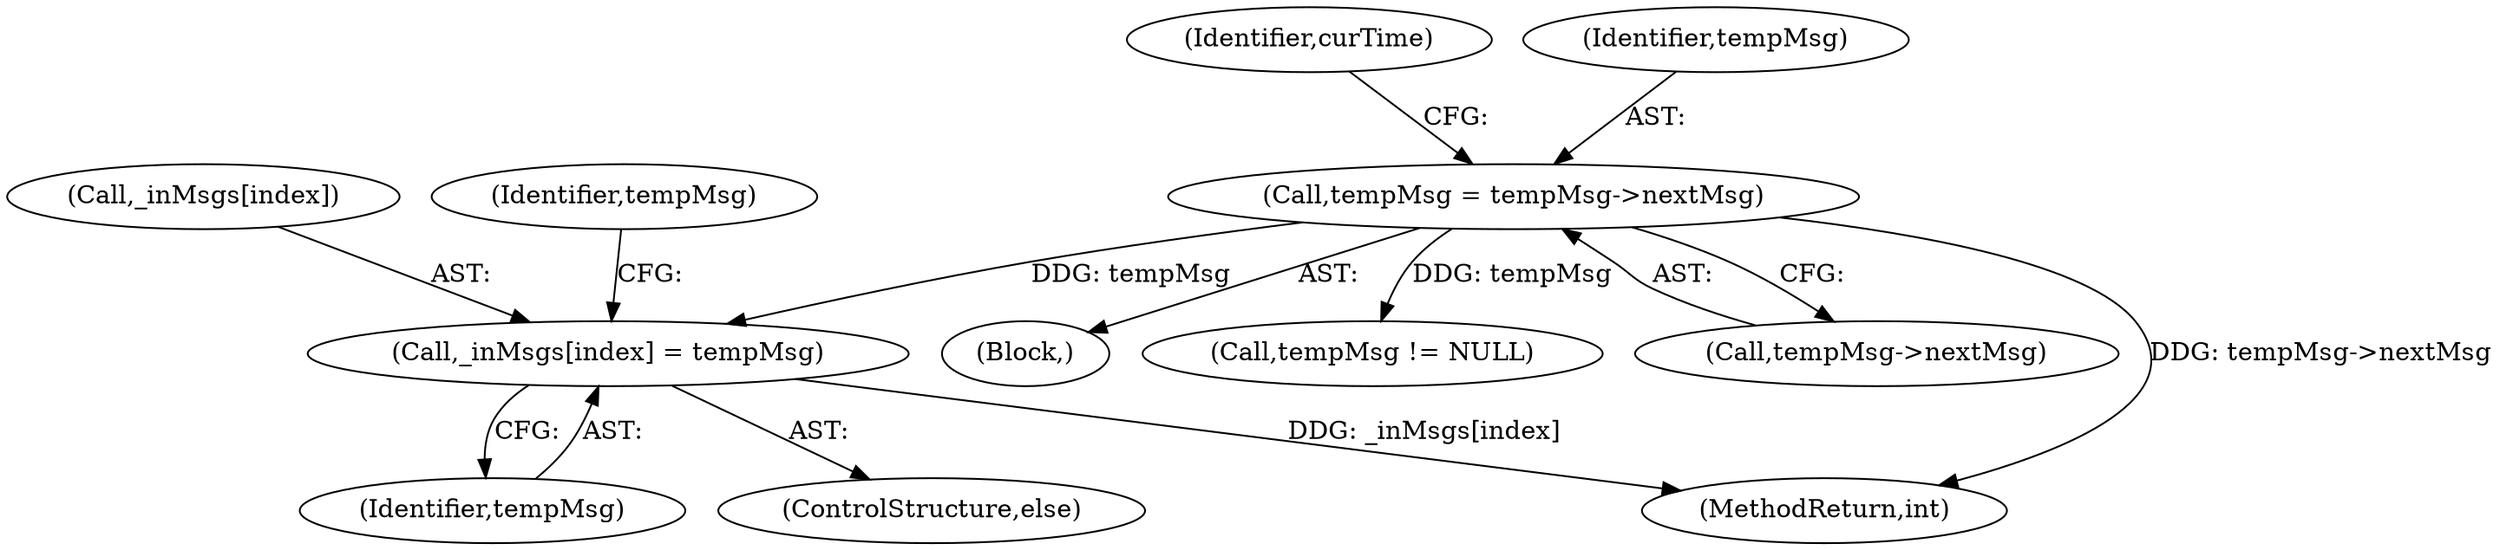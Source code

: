 digraph "0_htcondor_5e5571d1a431eb3c61977b6dd6ec90186ef79867_2@array" {
"1000347" [label="(Call,_inMsgs[index] = tempMsg)"];
"1000308" [label="(Call,tempMsg = tempMsg->nextMsg)"];
"1000310" [label="(Call,tempMsg->nextMsg)"];
"1000308" [label="(Call,tempMsg = tempMsg->nextMsg)"];
"1000348" [label="(Call,_inMsgs[index])"];
"1000304" [label="(Block,)"];
"1000346" [label="(ControlStructure,else)"];
"1000347" [label="(Call,_inMsgs[index] = tempMsg)"];
"1000316" [label="(Identifier,curTime)"];
"1000309" [label="(Identifier,tempMsg)"];
"1000351" [label="(Identifier,tempMsg)"];
"1000490" [label="(MethodReturn,int)"];
"1000295" [label="(Call,tempMsg != NULL)"];
"1000353" [label="(Identifier,tempMsg)"];
"1000347" -> "1000346"  [label="AST: "];
"1000347" -> "1000351"  [label="CFG: "];
"1000348" -> "1000347"  [label="AST: "];
"1000351" -> "1000347"  [label="AST: "];
"1000353" -> "1000347"  [label="CFG: "];
"1000347" -> "1000490"  [label="DDG: _inMsgs[index]"];
"1000308" -> "1000347"  [label="DDG: tempMsg"];
"1000308" -> "1000304"  [label="AST: "];
"1000308" -> "1000310"  [label="CFG: "];
"1000309" -> "1000308"  [label="AST: "];
"1000310" -> "1000308"  [label="AST: "];
"1000316" -> "1000308"  [label="CFG: "];
"1000308" -> "1000490"  [label="DDG: tempMsg->nextMsg"];
"1000308" -> "1000295"  [label="DDG: tempMsg"];
}
